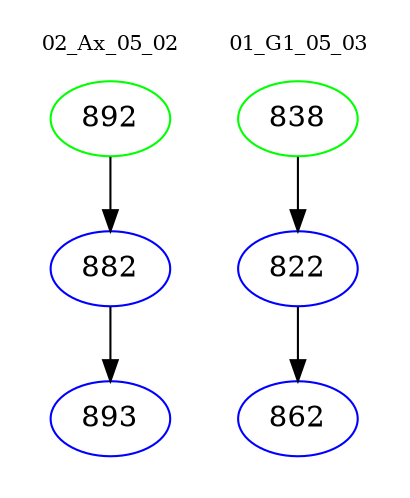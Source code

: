 digraph{
subgraph cluster_0 {
color = white
label = "02_Ax_05_02";
fontsize=10;
T0_892 [label="892", color="green"]
T0_892 -> T0_882 [color="black"]
T0_882 [label="882", color="blue"]
T0_882 -> T0_893 [color="black"]
T0_893 [label="893", color="blue"]
}
subgraph cluster_1 {
color = white
label = "01_G1_05_03";
fontsize=10;
T1_838 [label="838", color="green"]
T1_838 -> T1_822 [color="black"]
T1_822 [label="822", color="blue"]
T1_822 -> T1_862 [color="black"]
T1_862 [label="862", color="blue"]
}
}
